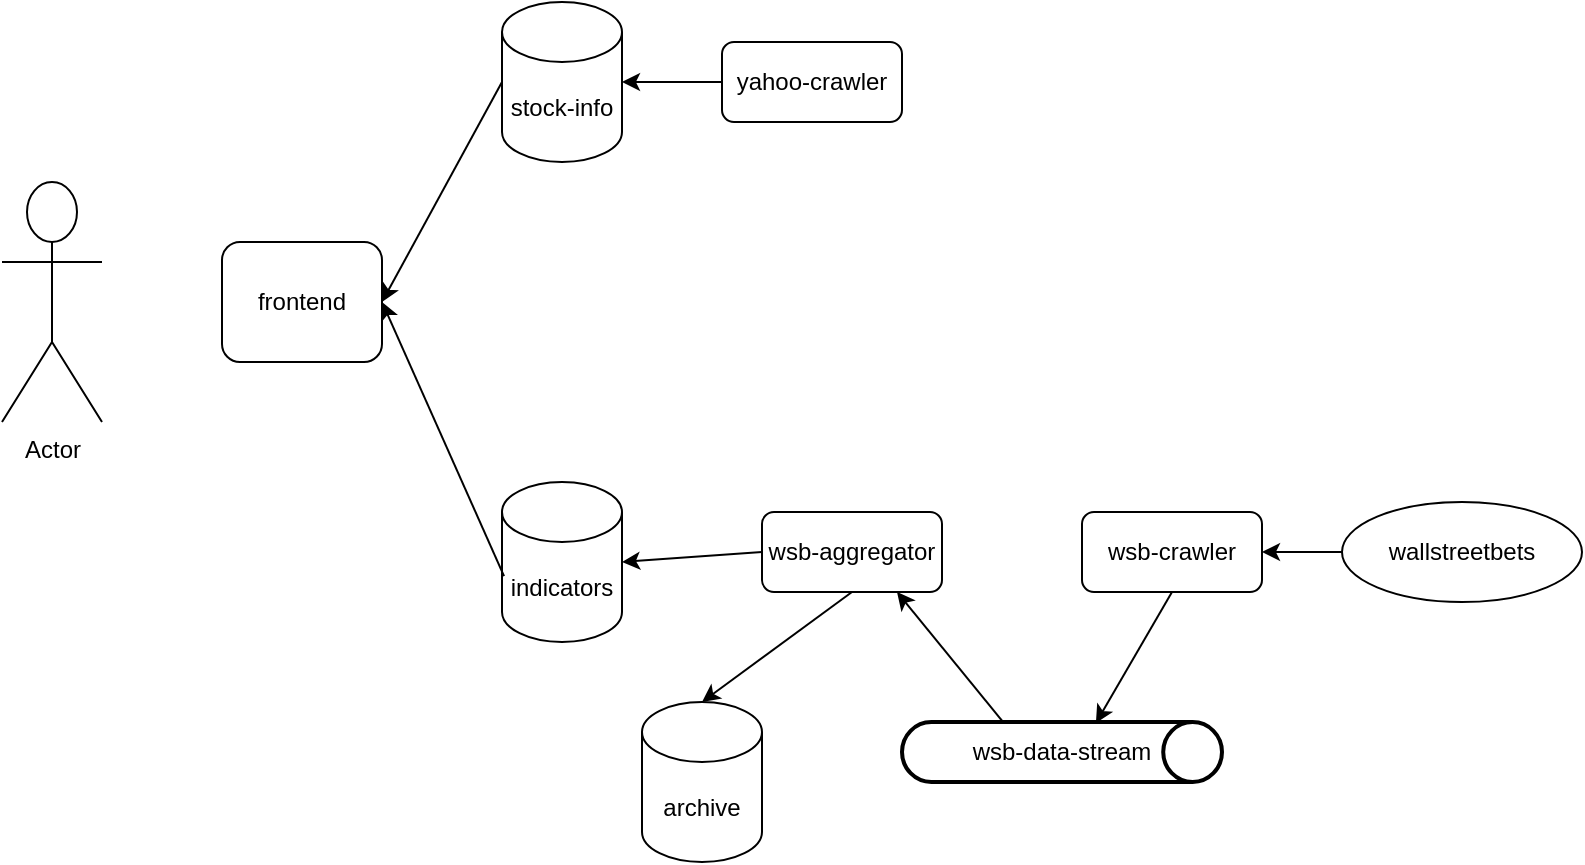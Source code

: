 <mxfile version="20.3.5" type="github">
  <diagram id="cwuAHb5kfraua9O70WIg" name="Page-1">
    <mxGraphModel dx="1186" dy="642" grid="1" gridSize="10" guides="1" tooltips="1" connect="1" arrows="1" fold="1" page="1" pageScale="1" pageWidth="850" pageHeight="1100" math="0" shadow="0">
      <root>
        <mxCell id="0" />
        <mxCell id="1" parent="0" />
        <mxCell id="NB_EdpPb3LNE-C1aPvxd-1" value="Actor" style="shape=umlActor;verticalLabelPosition=bottom;verticalAlign=top;html=1;outlineConnect=0;" parent="1" vertex="1">
          <mxGeometry x="20" y="140" width="50" height="120" as="geometry" />
        </mxCell>
        <mxCell id="NB_EdpPb3LNE-C1aPvxd-2" value="frontend" style="rounded=1;whiteSpace=wrap;html=1;" parent="1" vertex="1">
          <mxGeometry x="130" y="170" width="80" height="60" as="geometry" />
        </mxCell>
        <mxCell id="NB_EdpPb3LNE-C1aPvxd-3" value="stock-info" style="shape=cylinder3;whiteSpace=wrap;html=1;boundedLbl=1;backgroundOutline=1;size=15;" parent="1" vertex="1">
          <mxGeometry x="270" y="50" width="60" height="80" as="geometry" />
        </mxCell>
        <mxCell id="NB_EdpPb3LNE-C1aPvxd-4" value="indicators" style="shape=cylinder3;whiteSpace=wrap;html=1;boundedLbl=1;backgroundOutline=1;size=15;" parent="1" vertex="1">
          <mxGeometry x="270" y="290" width="60" height="80" as="geometry" />
        </mxCell>
        <mxCell id="NB_EdpPb3LNE-C1aPvxd-5" value="" style="endArrow=classic;html=1;rounded=0;entryX=1;entryY=0.5;entryDx=0;entryDy=0;exitX=0;exitY=0.5;exitDx=0;exitDy=0;exitPerimeter=0;" parent="1" source="NB_EdpPb3LNE-C1aPvxd-3" target="NB_EdpPb3LNE-C1aPvxd-2" edge="1">
          <mxGeometry width="50" height="50" relative="1" as="geometry">
            <mxPoint x="400" y="370" as="sourcePoint" />
            <mxPoint x="450" y="320" as="targetPoint" />
          </mxGeometry>
        </mxCell>
        <mxCell id="NB_EdpPb3LNE-C1aPvxd-6" value="" style="endArrow=classic;html=1;rounded=0;entryX=1;entryY=0.5;entryDx=0;entryDy=0;exitX=0.017;exitY=0.588;exitDx=0;exitDy=0;exitPerimeter=0;" parent="1" source="NB_EdpPb3LNE-C1aPvxd-4" target="NB_EdpPb3LNE-C1aPvxd-2" edge="1">
          <mxGeometry width="50" height="50" relative="1" as="geometry">
            <mxPoint x="400" y="370" as="sourcePoint" />
            <mxPoint x="450" y="320" as="targetPoint" />
          </mxGeometry>
        </mxCell>
        <mxCell id="NB_EdpPb3LNE-C1aPvxd-7" value="wsb-crawler" style="rounded=1;whiteSpace=wrap;html=1;" parent="1" vertex="1">
          <mxGeometry x="560" y="305" width="90" height="40" as="geometry" />
        </mxCell>
        <mxCell id="NB_EdpPb3LNE-C1aPvxd-8" value="wallstreetbets" style="ellipse;whiteSpace=wrap;html=1;" parent="1" vertex="1">
          <mxGeometry x="690" y="300" width="120" height="50" as="geometry" />
        </mxCell>
        <mxCell id="NB_EdpPb3LNE-C1aPvxd-9" value="wsb-aggregator" style="rounded=1;whiteSpace=wrap;html=1;" parent="1" vertex="1">
          <mxGeometry x="400" y="305" width="90" height="40" as="geometry" />
        </mxCell>
        <mxCell id="NB_EdpPb3LNE-C1aPvxd-11" value="wsb-data-stream" style="strokeWidth=2;html=1;shape=mxgraph.flowchart.direct_data;whiteSpace=wrap;" parent="1" vertex="1">
          <mxGeometry x="470" y="410" width="160" height="30" as="geometry" />
        </mxCell>
        <mxCell id="NB_EdpPb3LNE-C1aPvxd-12" value="archive" style="shape=cylinder3;whiteSpace=wrap;html=1;boundedLbl=1;backgroundOutline=1;size=15;" parent="1" vertex="1">
          <mxGeometry x="340" y="400" width="60" height="80" as="geometry" />
        </mxCell>
        <mxCell id="NB_EdpPb3LNE-C1aPvxd-13" value="" style="endArrow=classic;html=1;rounded=0;entryX=1;entryY=0.5;entryDx=0;entryDy=0;entryPerimeter=0;exitX=0;exitY=0.5;exitDx=0;exitDy=0;" parent="1" source="NB_EdpPb3LNE-C1aPvxd-9" target="NB_EdpPb3LNE-C1aPvxd-4" edge="1">
          <mxGeometry width="50" height="50" relative="1" as="geometry">
            <mxPoint x="400" y="360" as="sourcePoint" />
            <mxPoint x="450" y="310" as="targetPoint" />
          </mxGeometry>
        </mxCell>
        <mxCell id="NB_EdpPb3LNE-C1aPvxd-14" value="" style="endArrow=classic;html=1;rounded=0;entryX=0.5;entryY=0;entryDx=0;entryDy=0;entryPerimeter=0;exitX=0.5;exitY=1;exitDx=0;exitDy=0;" parent="1" source="NB_EdpPb3LNE-C1aPvxd-9" target="NB_EdpPb3LNE-C1aPvxd-12" edge="1">
          <mxGeometry width="50" height="50" relative="1" as="geometry">
            <mxPoint x="410" y="335" as="sourcePoint" />
            <mxPoint x="340" y="340" as="targetPoint" />
          </mxGeometry>
        </mxCell>
        <mxCell id="NB_EdpPb3LNE-C1aPvxd-16" value="" style="endArrow=classic;html=1;rounded=0;entryX=0.75;entryY=1;entryDx=0;entryDy=0;exitX=0.313;exitY=-0.017;exitDx=0;exitDy=0;exitPerimeter=0;" parent="1" source="NB_EdpPb3LNE-C1aPvxd-11" target="NB_EdpPb3LNE-C1aPvxd-9" edge="1">
          <mxGeometry width="50" height="50" relative="1" as="geometry">
            <mxPoint x="465" y="365" as="sourcePoint" />
            <mxPoint x="390" y="420" as="targetPoint" />
          </mxGeometry>
        </mxCell>
        <mxCell id="NB_EdpPb3LNE-C1aPvxd-17" value="" style="endArrow=classic;html=1;rounded=0;entryX=0.606;entryY=0.017;entryDx=0;entryDy=0;entryPerimeter=0;exitX=0.5;exitY=1;exitDx=0;exitDy=0;" parent="1" source="NB_EdpPb3LNE-C1aPvxd-7" target="NB_EdpPb3LNE-C1aPvxd-11" edge="1">
          <mxGeometry width="50" height="50" relative="1" as="geometry">
            <mxPoint x="475" y="375" as="sourcePoint" />
            <mxPoint x="400" y="430" as="targetPoint" />
          </mxGeometry>
        </mxCell>
        <mxCell id="NB_EdpPb3LNE-C1aPvxd-18" value="" style="endArrow=classic;html=1;rounded=0;entryX=1;entryY=0.5;entryDx=0;entryDy=0;exitX=0;exitY=0.5;exitDx=0;exitDy=0;" parent="1" source="NB_EdpPb3LNE-C1aPvxd-8" target="NB_EdpPb3LNE-C1aPvxd-7" edge="1">
          <mxGeometry width="50" height="50" relative="1" as="geometry">
            <mxPoint x="615" y="355" as="sourcePoint" />
            <mxPoint x="576.96" y="420.51" as="targetPoint" />
          </mxGeometry>
        </mxCell>
        <mxCell id="PI4uhEXnwu2ix2PgJ05R-2" value="" style="edgeStyle=orthogonalEdgeStyle;rounded=0;orthogonalLoop=1;jettySize=auto;html=1;" edge="1" parent="1" source="PI4uhEXnwu2ix2PgJ05R-1" target="NB_EdpPb3LNE-C1aPvxd-3">
          <mxGeometry relative="1" as="geometry" />
        </mxCell>
        <mxCell id="PI4uhEXnwu2ix2PgJ05R-1" value="yahoo-crawler&lt;br&gt;" style="rounded=1;whiteSpace=wrap;html=1;" vertex="1" parent="1">
          <mxGeometry x="380" y="70" width="90" height="40" as="geometry" />
        </mxCell>
      </root>
    </mxGraphModel>
  </diagram>
</mxfile>
